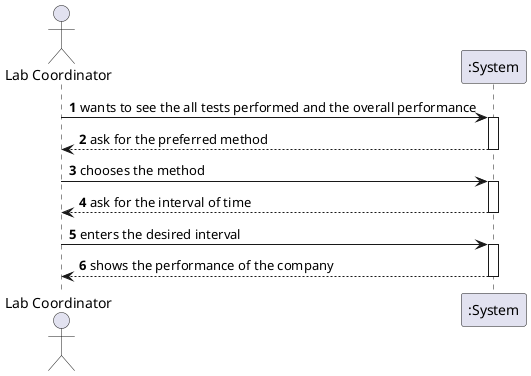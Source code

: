 @startuml

autonumber

actor "Lab Coordinator" as LC
participant ":System" as SYSTEM

LC -> SYSTEM : wants to see the all tests performed and the overall performance
activate SYSTEM
SYSTEM --> LC : ask for the preferred method
deactivate SYSTEM
LC -> SYSTEM : chooses the method
activate SYSTEM
SYSTEM --> LC : ask for the interval of time
deactivate SYSTEM
LC -> SYSTEM : enters the desired interval
activate SYSTEM
SYSTEM --> LC : shows the performance of the company
deactivate SYSTEM

@enduml